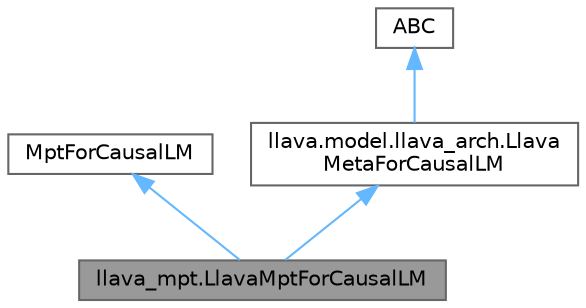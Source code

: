 digraph "llava_mpt.LlavaMptForCausalLM"
{
 // LATEX_PDF_SIZE
  bgcolor="transparent";
  edge [fontname=Helvetica,fontsize=10,labelfontname=Helvetica,labelfontsize=10];
  node [fontname=Helvetica,fontsize=10,shape=box,height=0.2,width=0.4];
  Node1 [id="Node000001",label="llava_mpt.LlavaMptForCausalLM",height=0.2,width=0.4,color="gray40", fillcolor="grey60", style="filled", fontcolor="black",tooltip="LLaVA MPT 변형을 통한 Causal Language Model 구현"];
  Node2 -> Node1 [id="edge4_Node000001_Node000002",dir="back",color="steelblue1",style="solid",tooltip=" "];
  Node2 [id="Node000002",label="MptForCausalLM",height=0.2,width=0.4,color="gray40", fillcolor="white", style="filled",tooltip=" "];
  Node3 -> Node1 [id="edge5_Node000001_Node000003",dir="back",color="steelblue1",style="solid",tooltip=" "];
  Node3 [id="Node000003",label="llava.model.llava_arch.Llava\lMetaForCausalLM",height=0.2,width=0.4,color="gray40", fillcolor="white", style="filled",URL="$classllava_1_1model_1_1llava__arch_1_1_llava_meta_for_causal_l_m.html",tooltip="LLaVA 모델의 추상 클래스"];
  Node4 -> Node3 [id="edge6_Node000003_Node000004",dir="back",color="steelblue1",style="solid",tooltip=" "];
  Node4 [id="Node000004",label="ABC",height=0.2,width=0.4,color="gray40", fillcolor="white", style="filled",tooltip=" "];
}
